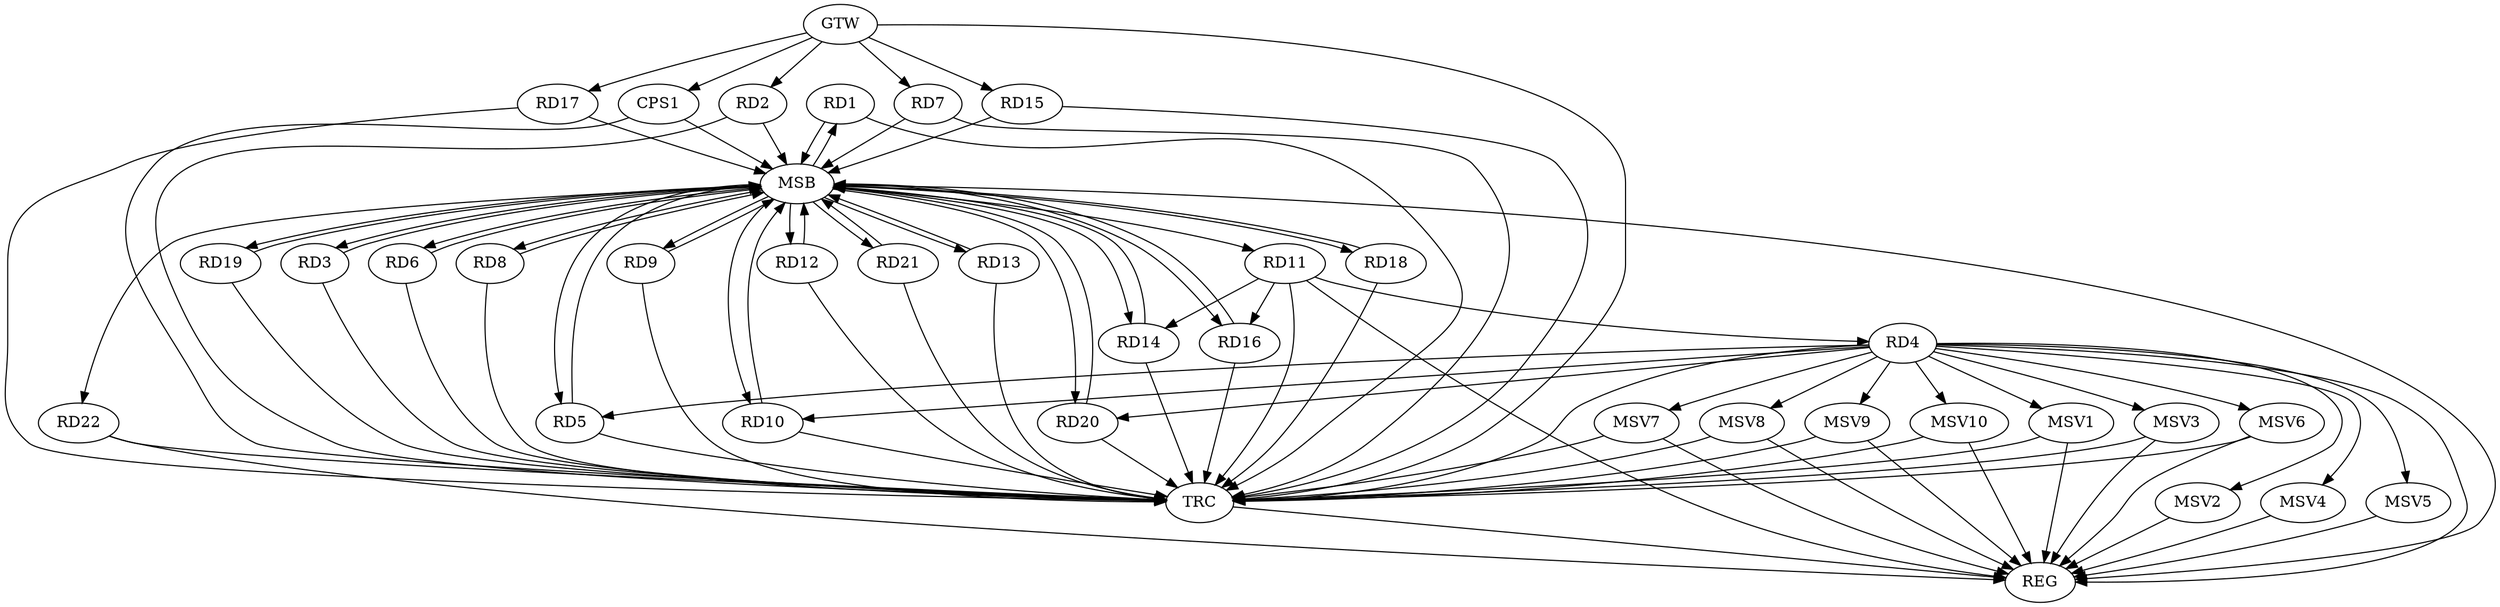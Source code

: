 strict digraph G {
  RD1 [ label="RD1" ];
  RD2 [ label="RD2" ];
  RD3 [ label="RD3" ];
  RD4 [ label="RD4" ];
  RD5 [ label="RD5" ];
  RD6 [ label="RD6" ];
  RD7 [ label="RD7" ];
  RD8 [ label="RD8" ];
  RD9 [ label="RD9" ];
  RD10 [ label="RD10" ];
  RD11 [ label="RD11" ];
  RD12 [ label="RD12" ];
  RD13 [ label="RD13" ];
  RD14 [ label="RD14" ];
  RD15 [ label="RD15" ];
  RD16 [ label="RD16" ];
  RD17 [ label="RD17" ];
  RD18 [ label="RD18" ];
  RD19 [ label="RD19" ];
  RD20 [ label="RD20" ];
  RD21 [ label="RD21" ];
  RD22 [ label="RD22" ];
  CPS1 [ label="CPS1" ];
  GTW [ label="GTW" ];
  REG [ label="REG" ];
  MSB [ label="MSB" ];
  TRC [ label="TRC" ];
  MSV1 [ label="MSV1" ];
  MSV2 [ label="MSV2" ];
  MSV3 [ label="MSV3" ];
  MSV4 [ label="MSV4" ];
  MSV5 [ label="MSV5" ];
  MSV6 [ label="MSV6" ];
  MSV7 [ label="MSV7" ];
  MSV8 [ label="MSV8" ];
  MSV9 [ label="MSV9" ];
  MSV10 [ label="MSV10" ];
  RD4 -> RD5;
  RD4 -> RD10;
  RD11 -> RD4;
  RD4 -> RD20;
  RD11 -> RD14;
  RD11 -> RD16;
  GTW -> RD2;
  GTW -> RD7;
  GTW -> RD15;
  GTW -> RD17;
  GTW -> CPS1;
  RD4 -> REG;
  RD11 -> REG;
  RD22 -> REG;
  RD1 -> MSB;
  MSB -> RD5;
  MSB -> RD13;
  MSB -> REG;
  RD2 -> MSB;
  MSB -> RD1;
  MSB -> RD6;
  MSB -> RD20;
  RD3 -> MSB;
  RD5 -> MSB;
  MSB -> RD14;
  MSB -> RD19;
  RD6 -> MSB;
  RD7 -> MSB;
  MSB -> RD3;
  RD8 -> MSB;
  RD9 -> MSB;
  MSB -> RD8;
  RD10 -> MSB;
  MSB -> RD18;
  RD12 -> MSB;
  MSB -> RD21;
  RD13 -> MSB;
  RD14 -> MSB;
  RD15 -> MSB;
  MSB -> RD11;
  MSB -> RD12;
  MSB -> RD16;
  RD16 -> MSB;
  RD17 -> MSB;
  RD18 -> MSB;
  MSB -> RD9;
  RD19 -> MSB;
  RD20 -> MSB;
  MSB -> RD10;
  RD21 -> MSB;
  MSB -> RD22;
  CPS1 -> MSB;
  RD1 -> TRC;
  RD2 -> TRC;
  RD3 -> TRC;
  RD4 -> TRC;
  RD5 -> TRC;
  RD6 -> TRC;
  RD7 -> TRC;
  RD8 -> TRC;
  RD9 -> TRC;
  RD10 -> TRC;
  RD11 -> TRC;
  RD12 -> TRC;
  RD13 -> TRC;
  RD14 -> TRC;
  RD15 -> TRC;
  RD16 -> TRC;
  RD17 -> TRC;
  RD18 -> TRC;
  RD19 -> TRC;
  RD20 -> TRC;
  RD21 -> TRC;
  RD22 -> TRC;
  CPS1 -> TRC;
  GTW -> TRC;
  TRC -> REG;
  RD4 -> MSV1;
  MSV1 -> REG;
  MSV1 -> TRC;
  RD4 -> MSV2;
  MSV2 -> REG;
  RD4 -> MSV3;
  MSV3 -> REG;
  MSV3 -> TRC;
  RD4 -> MSV4;
  MSV4 -> REG;
  RD4 -> MSV5;
  MSV5 -> REG;
  RD4 -> MSV6;
  MSV6 -> REG;
  MSV6 -> TRC;
  RD4 -> MSV7;
  MSV7 -> REG;
  MSV7 -> TRC;
  RD4 -> MSV8;
  RD4 -> MSV9;
  MSV8 -> REG;
  MSV8 -> TRC;
  MSV9 -> REG;
  MSV9 -> TRC;
  RD4 -> MSV10;
  MSV10 -> REG;
  MSV10 -> TRC;
}
